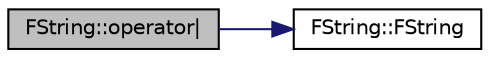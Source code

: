 digraph "FString::operator|"
{
 // INTERACTIVE_SVG=YES
  edge [fontname="Helvetica",fontsize="10",labelfontname="Helvetica",labelfontsize="10"];
  node [fontname="Helvetica",fontsize="10",shape=record];
  rankdir="LR";
  Node48 [label="FString::operator\|",height=0.2,width=0.4,color="black", fillcolor="grey75", style="filled", fontcolor="black"];
  Node48 -> Node49 [color="midnightblue",fontsize="10",style="solid",fontname="Helvetica"];
  Node49 [label="FString::FString",height=0.2,width=0.4,color="black", fillcolor="white", style="filled",URL="$class_f_string.html#acc6e2ac6135356e2b8b909ff61bf668c",tooltip="Constructeur à valeur vide {2, \"\" }. "];
}
